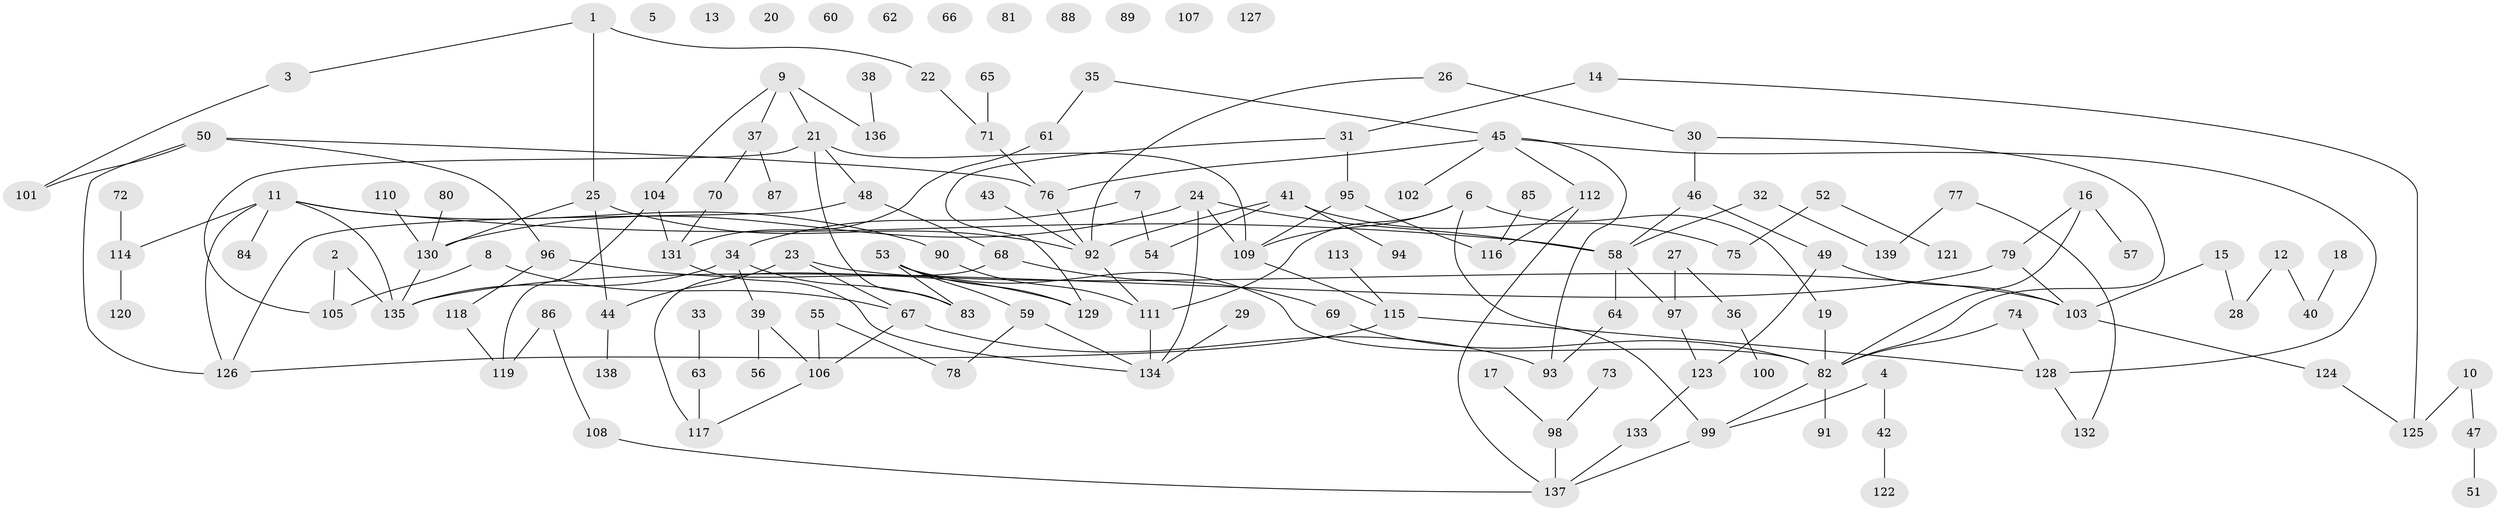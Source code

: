 // Generated by graph-tools (version 1.1) at 2025/25/03/09/25 03:25:24]
// undirected, 139 vertices, 169 edges
graph export_dot {
graph [start="1"]
  node [color=gray90,style=filled];
  1;
  2;
  3;
  4;
  5;
  6;
  7;
  8;
  9;
  10;
  11;
  12;
  13;
  14;
  15;
  16;
  17;
  18;
  19;
  20;
  21;
  22;
  23;
  24;
  25;
  26;
  27;
  28;
  29;
  30;
  31;
  32;
  33;
  34;
  35;
  36;
  37;
  38;
  39;
  40;
  41;
  42;
  43;
  44;
  45;
  46;
  47;
  48;
  49;
  50;
  51;
  52;
  53;
  54;
  55;
  56;
  57;
  58;
  59;
  60;
  61;
  62;
  63;
  64;
  65;
  66;
  67;
  68;
  69;
  70;
  71;
  72;
  73;
  74;
  75;
  76;
  77;
  78;
  79;
  80;
  81;
  82;
  83;
  84;
  85;
  86;
  87;
  88;
  89;
  90;
  91;
  92;
  93;
  94;
  95;
  96;
  97;
  98;
  99;
  100;
  101;
  102;
  103;
  104;
  105;
  106;
  107;
  108;
  109;
  110;
  111;
  112;
  113;
  114;
  115;
  116;
  117;
  118;
  119;
  120;
  121;
  122;
  123;
  124;
  125;
  126;
  127;
  128;
  129;
  130;
  131;
  132;
  133;
  134;
  135;
  136;
  137;
  138;
  139;
  1 -- 3;
  1 -- 22;
  1 -- 25;
  2 -- 105;
  2 -- 135;
  3 -- 101;
  4 -- 42;
  4 -- 99;
  6 -- 19;
  6 -- 99;
  6 -- 109;
  6 -- 111;
  7 -- 34;
  7 -- 54;
  8 -- 67;
  8 -- 105;
  9 -- 21;
  9 -- 37;
  9 -- 104;
  9 -- 136;
  10 -- 47;
  10 -- 125;
  11 -- 58;
  11 -- 84;
  11 -- 90;
  11 -- 114;
  11 -- 126;
  11 -- 135;
  12 -- 28;
  12 -- 40;
  14 -- 31;
  14 -- 125;
  15 -- 28;
  15 -- 103;
  16 -- 57;
  16 -- 79;
  16 -- 82;
  17 -- 98;
  18 -- 40;
  19 -- 82;
  21 -- 48;
  21 -- 83;
  21 -- 105;
  21 -- 109;
  22 -- 71;
  23 -- 44;
  23 -- 67;
  23 -- 103;
  24 -- 58;
  24 -- 109;
  24 -- 130;
  24 -- 134;
  25 -- 44;
  25 -- 92;
  25 -- 130;
  26 -- 30;
  26 -- 92;
  27 -- 36;
  27 -- 97;
  29 -- 134;
  30 -- 46;
  30 -- 82;
  31 -- 95;
  31 -- 129;
  32 -- 58;
  32 -- 139;
  33 -- 63;
  34 -- 39;
  34 -- 83;
  34 -- 135;
  35 -- 45;
  35 -- 61;
  36 -- 100;
  37 -- 70;
  37 -- 87;
  38 -- 136;
  39 -- 56;
  39 -- 106;
  41 -- 54;
  41 -- 75;
  41 -- 92;
  41 -- 94;
  42 -- 122;
  43 -- 92;
  44 -- 138;
  45 -- 76;
  45 -- 93;
  45 -- 102;
  45 -- 112;
  45 -- 128;
  46 -- 49;
  46 -- 58;
  47 -- 51;
  48 -- 68;
  48 -- 126;
  49 -- 103;
  49 -- 123;
  50 -- 76;
  50 -- 96;
  50 -- 101;
  50 -- 126;
  52 -- 75;
  52 -- 121;
  53 -- 59;
  53 -- 82;
  53 -- 83;
  53 -- 129;
  55 -- 78;
  55 -- 106;
  58 -- 64;
  58 -- 97;
  59 -- 78;
  59 -- 134;
  61 -- 131;
  63 -- 117;
  64 -- 93;
  65 -- 71;
  67 -- 93;
  67 -- 106;
  68 -- 69;
  68 -- 117;
  69 -- 82;
  70 -- 131;
  71 -- 76;
  72 -- 114;
  73 -- 98;
  74 -- 82;
  74 -- 128;
  76 -- 92;
  77 -- 132;
  77 -- 139;
  79 -- 103;
  79 -- 135;
  80 -- 130;
  82 -- 91;
  82 -- 99;
  85 -- 116;
  86 -- 108;
  86 -- 119;
  90 -- 111;
  92 -- 111;
  95 -- 109;
  95 -- 116;
  96 -- 118;
  96 -- 129;
  97 -- 123;
  98 -- 137;
  99 -- 137;
  103 -- 124;
  104 -- 119;
  104 -- 131;
  106 -- 117;
  108 -- 137;
  109 -- 115;
  110 -- 130;
  111 -- 134;
  112 -- 116;
  112 -- 137;
  113 -- 115;
  114 -- 120;
  115 -- 126;
  115 -- 128;
  118 -- 119;
  123 -- 133;
  124 -- 125;
  128 -- 132;
  130 -- 135;
  131 -- 134;
  133 -- 137;
}
